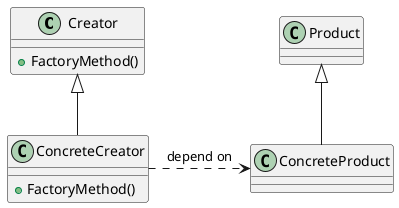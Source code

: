 @startuml
class Creator{
    + FactoryMethod()
}
class ConcreteCreator{
    + FactoryMethod()
}
Product <|-down- ConcreteProduct
Creator <|-down- ConcreteCreator
ConcreteProduct <.left. ConcreteCreator: depend on 
@enduml